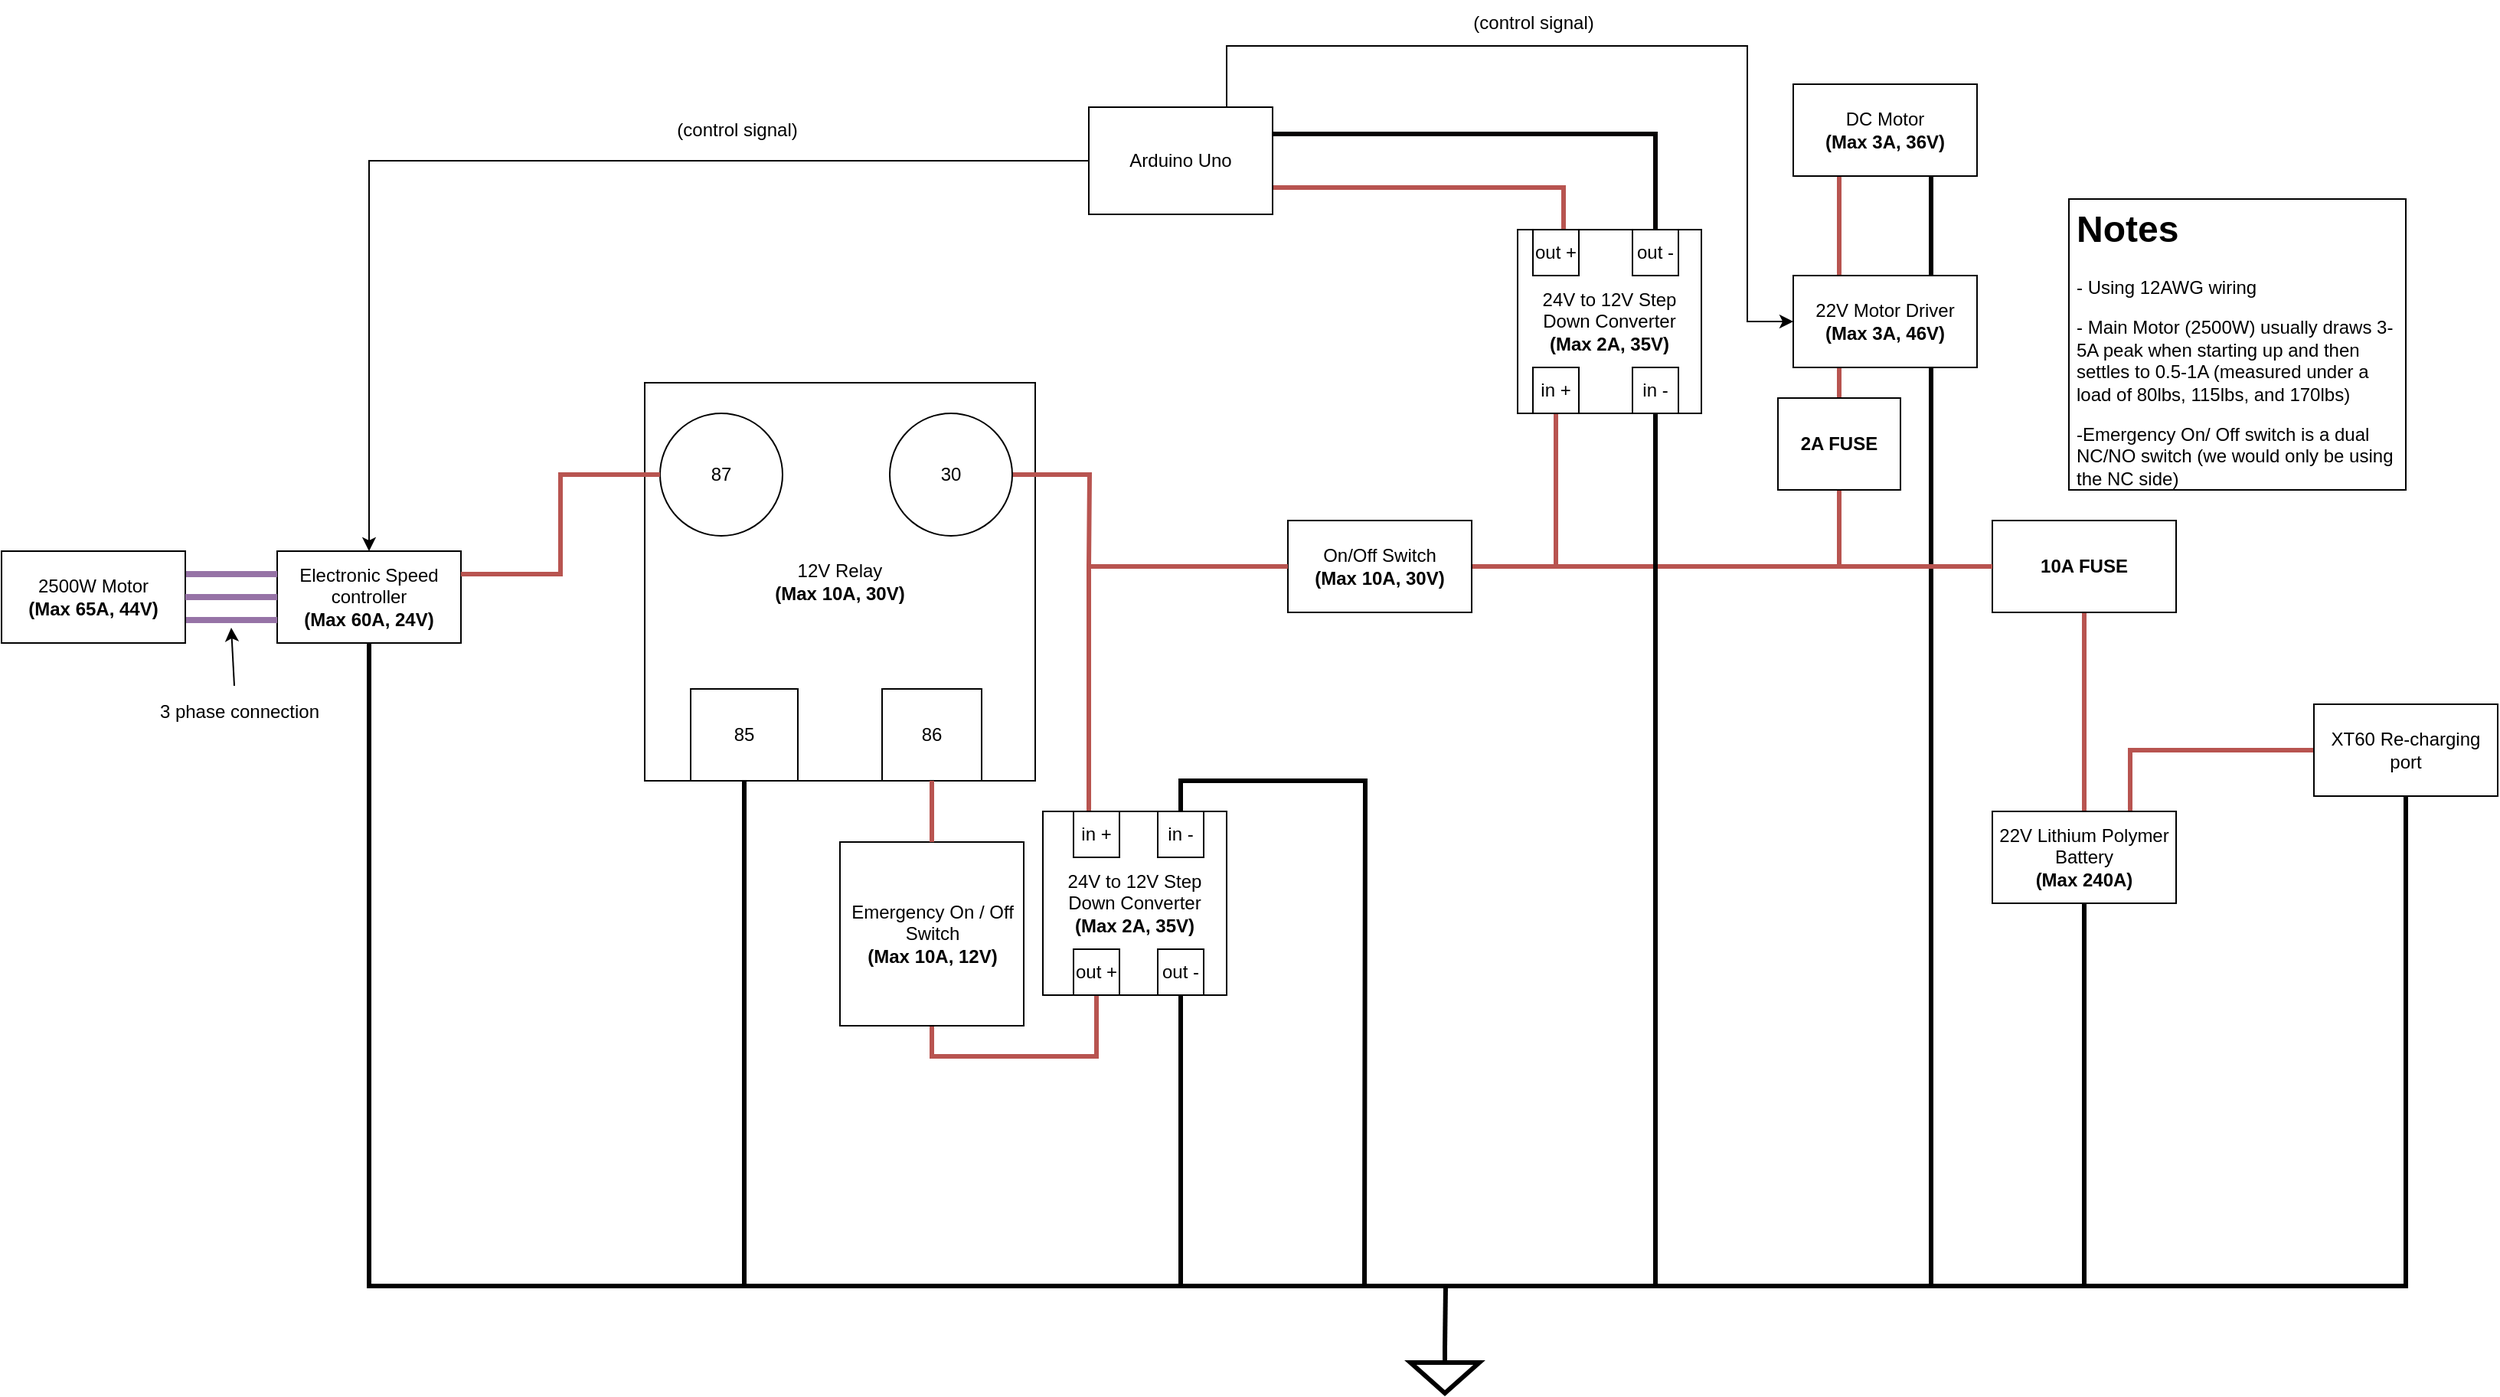 <mxfile version="22.0.5" type="device">
  <diagram name="Page-1" id="3fbxvrk_RLFVue4GyxQX">
    <mxGraphModel dx="2910" dy="1114" grid="1" gridSize="10" guides="1" tooltips="1" connect="1" arrows="1" fold="1" page="1" pageScale="1" pageWidth="850" pageHeight="1100" math="0" shadow="0">
      <root>
        <mxCell id="0" />
        <mxCell id="1" parent="0" />
        <mxCell id="ny4zSlHOkdvyUUWgQqin-47" style="edgeStyle=orthogonalEdgeStyle;rounded=0;orthogonalLoop=1;jettySize=auto;html=1;exitX=0.5;exitY=1;exitDx=0;exitDy=0;entryX=0.5;entryY=1;entryDx=0;entryDy=0;strokeWidth=3;endArrow=none;endFill=0;" edge="1" parent="1" source="cP2Tp3UCwqGxiBzPHSTp-1" target="cP2Tp3UCwqGxiBzPHSTp-18">
          <mxGeometry relative="1" as="geometry">
            <Array as="points">
              <mxPoint x="110" y="900" />
              <mxPoint x="1230" y="900" />
            </Array>
          </mxGeometry>
        </mxCell>
        <mxCell id="cP2Tp3UCwqGxiBzPHSTp-1" value="Electronic Speed controller&lt;br&gt;&lt;b&gt;(Max 60A, 24V)&lt;/b&gt;" style="rounded=0;whiteSpace=wrap;html=1;" parent="1" vertex="1">
          <mxGeometry x="50" y="420" width="120" height="60" as="geometry" />
        </mxCell>
        <mxCell id="cP2Tp3UCwqGxiBzPHSTp-2" value="12V Relay&lt;br&gt;&lt;b&gt;(Max 10A, 30V)&lt;/b&gt;" style="rounded=0;whiteSpace=wrap;html=1;" parent="1" vertex="1">
          <mxGeometry x="290" y="310" width="255" height="260" as="geometry" />
        </mxCell>
        <mxCell id="ny4zSlHOkdvyUUWgQqin-40" style="edgeStyle=orthogonalEdgeStyle;rounded=0;orthogonalLoop=1;jettySize=auto;html=1;exitX=0.5;exitY=1;exitDx=0;exitDy=0;endArrow=none;endFill=0;strokeWidth=3;" edge="1" parent="1" source="cP2Tp3UCwqGxiBzPHSTp-3">
          <mxGeometry relative="1" as="geometry">
            <mxPoint x="355" y="900" as="targetPoint" />
          </mxGeometry>
        </mxCell>
        <mxCell id="cP2Tp3UCwqGxiBzPHSTp-3" value="85" style="rounded=0;whiteSpace=wrap;html=1;" parent="1" vertex="1">
          <mxGeometry x="320" y="510" width="70" height="60" as="geometry" />
        </mxCell>
        <mxCell id="cP2Tp3UCwqGxiBzPHSTp-4" value="86" style="rounded=0;whiteSpace=wrap;html=1;" parent="1" vertex="1">
          <mxGeometry x="445" y="510" width="65" height="60" as="geometry" />
        </mxCell>
        <mxCell id="cP2Tp3UCwqGxiBzPHSTp-5" value="87" style="ellipse;whiteSpace=wrap;html=1;aspect=fixed;" parent="1" vertex="1">
          <mxGeometry x="300" y="330" width="80" height="80" as="geometry" />
        </mxCell>
        <mxCell id="ny4zSlHOkdvyUUWgQqin-41" style="edgeStyle=orthogonalEdgeStyle;rounded=0;orthogonalLoop=1;jettySize=auto;html=1;exitX=1;exitY=0.5;exitDx=0;exitDy=0;endArrow=none;endFill=0;strokeWidth=3;fillColor=#f8cecc;strokeColor=#b85450;" edge="1" parent="1" source="cP2Tp3UCwqGxiBzPHSTp-6">
          <mxGeometry relative="1" as="geometry">
            <mxPoint x="580" y="430" as="targetPoint" />
          </mxGeometry>
        </mxCell>
        <mxCell id="cP2Tp3UCwqGxiBzPHSTp-6" value="30" style="ellipse;whiteSpace=wrap;html=1;aspect=fixed;" parent="1" vertex="1">
          <mxGeometry x="450" y="330" width="80" height="80" as="geometry" />
        </mxCell>
        <mxCell id="ny4zSlHOkdvyUUWgQqin-39" style="edgeStyle=orthogonalEdgeStyle;rounded=0;orthogonalLoop=1;jettySize=auto;html=1;exitX=0.5;exitY=1;exitDx=0;exitDy=0;entryX=0.5;entryY=1;entryDx=0;entryDy=0;endArrow=none;endFill=0;strokeWidth=3;fillColor=#f8cecc;strokeColor=#b85450;" edge="1" parent="1" source="cP2Tp3UCwqGxiBzPHSTp-7" target="ny4zSlHOkdvyUUWgQqin-10">
          <mxGeometry relative="1" as="geometry" />
        </mxCell>
        <mxCell id="cP2Tp3UCwqGxiBzPHSTp-7" value="Emergency On / Off Switch&lt;br&gt;&lt;b&gt;(Max 10A, 12V)&lt;/b&gt;" style="whiteSpace=wrap;html=1;aspect=fixed;" parent="1" vertex="1">
          <mxGeometry x="417.5" y="610" width="120" height="120" as="geometry" />
        </mxCell>
        <mxCell id="cP2Tp3UCwqGxiBzPHSTp-10" value="" style="endArrow=none;html=1;rounded=0;entryX=0;entryY=0.5;entryDx=0;entryDy=0;exitX=1;exitY=0.25;exitDx=0;exitDy=0;strokeWidth=3;fillColor=#f8cecc;strokeColor=#b85450;edgeStyle=orthogonalEdgeStyle;" parent="1" source="cP2Tp3UCwqGxiBzPHSTp-1" target="cP2Tp3UCwqGxiBzPHSTp-5" edge="1">
          <mxGeometry width="50" height="50" relative="1" as="geometry">
            <mxPoint x="195" y="520" as="sourcePoint" />
            <mxPoint x="245" y="470" as="targetPoint" />
          </mxGeometry>
        </mxCell>
        <mxCell id="cP2Tp3UCwqGxiBzPHSTp-12" value="" style="endArrow=none;html=1;rounded=0;exitX=0.5;exitY=0;exitDx=0;exitDy=0;entryX=0.5;entryY=1;entryDx=0;entryDy=0;strokeWidth=3;fillColor=#f8cecc;strokeColor=#b85450;" parent="1" source="cP2Tp3UCwqGxiBzPHSTp-7" target="cP2Tp3UCwqGxiBzPHSTp-4" edge="1">
          <mxGeometry width="50" height="50" relative="1" as="geometry">
            <mxPoint x="400" y="590" as="sourcePoint" />
            <mxPoint x="450" y="540" as="targetPoint" />
          </mxGeometry>
        </mxCell>
        <mxCell id="cP2Tp3UCwqGxiBzPHSTp-16" value="24V to 12V Step Down Converter&lt;br&gt;&lt;b&gt;(Max 2A, 35V)&lt;/b&gt;" style="rounded=0;whiteSpace=wrap;html=1;" parent="1" vertex="1">
          <mxGeometry x="550" y="590" width="120" height="120" as="geometry" />
        </mxCell>
        <mxCell id="ny4zSlHOkdvyUUWgQqin-18" style="edgeStyle=orthogonalEdgeStyle;rounded=0;orthogonalLoop=1;jettySize=auto;html=1;exitX=0.75;exitY=0;exitDx=0;exitDy=0;entryX=0;entryY=0.5;entryDx=0;entryDy=0;strokeWidth=3;endArrow=none;endFill=0;fillColor=#f8cecc;strokeColor=#b85450;" edge="1" parent="1" source="cP2Tp3UCwqGxiBzPHSTp-18" target="ny4zSlHOkdvyUUWgQqin-14">
          <mxGeometry relative="1" as="geometry" />
        </mxCell>
        <mxCell id="ny4zSlHOkdvyUUWgQqin-38" style="edgeStyle=orthogonalEdgeStyle;rounded=0;orthogonalLoop=1;jettySize=auto;html=1;exitX=0.5;exitY=0;exitDx=0;exitDy=0;entryX=0.5;entryY=1;entryDx=0;entryDy=0;strokeWidth=3;fillColor=#f8cecc;strokeColor=#b85450;endArrow=none;endFill=0;" edge="1" parent="1" source="cP2Tp3UCwqGxiBzPHSTp-18" target="ny4zSlHOkdvyUUWgQqin-1">
          <mxGeometry relative="1" as="geometry">
            <Array as="points">
              <mxPoint x="1230" y="460" />
            </Array>
          </mxGeometry>
        </mxCell>
        <mxCell id="cP2Tp3UCwqGxiBzPHSTp-18" value="22V Lithium Polymer&lt;br&gt;Battery&lt;br&gt;&lt;b&gt;(Max 240A)&lt;/b&gt;" style="rounded=0;whiteSpace=wrap;html=1;" parent="1" vertex="1">
          <mxGeometry x="1170" y="590" width="120" height="60" as="geometry" />
        </mxCell>
        <mxCell id="ny4zSlHOkdvyUUWgQqin-54" style="edgeStyle=orthogonalEdgeStyle;rounded=0;orthogonalLoop=1;jettySize=auto;html=1;exitX=1;exitY=0.25;exitDx=0;exitDy=0;entryX=0;entryY=0.25;entryDx=0;entryDy=0;fillColor=#e1d5e7;strokeColor=#9673a6;endArrow=none;endFill=0;strokeWidth=4;" edge="1" parent="1" source="cP2Tp3UCwqGxiBzPHSTp-19" target="cP2Tp3UCwqGxiBzPHSTp-1">
          <mxGeometry relative="1" as="geometry" />
        </mxCell>
        <mxCell id="ny4zSlHOkdvyUUWgQqin-55" style="edgeStyle=orthogonalEdgeStyle;rounded=0;orthogonalLoop=1;jettySize=auto;html=1;exitX=1;exitY=0.75;exitDx=0;exitDy=0;entryX=0;entryY=0.75;entryDx=0;entryDy=0;fillColor=#e1d5e7;strokeColor=#9673a6;endArrow=none;endFill=0;strokeWidth=4;" edge="1" parent="1" source="cP2Tp3UCwqGxiBzPHSTp-19" target="cP2Tp3UCwqGxiBzPHSTp-1">
          <mxGeometry relative="1" as="geometry" />
        </mxCell>
        <mxCell id="cP2Tp3UCwqGxiBzPHSTp-19" value="2500W Motor&lt;br&gt;&lt;b&gt;(Max 65A, 44V)&lt;/b&gt;" style="rounded=0;whiteSpace=wrap;html=1;" parent="1" vertex="1">
          <mxGeometry x="-130" y="420" width="120" height="60" as="geometry" />
        </mxCell>
        <mxCell id="cP2Tp3UCwqGxiBzPHSTp-20" value="" style="endArrow=none;html=1;rounded=0;exitX=1;exitY=0.5;exitDx=0;exitDy=0;entryX=0;entryY=0.5;entryDx=0;entryDy=0;strokeWidth=4;fillColor=#e1d5e7;strokeColor=#9673a6;" parent="1" source="cP2Tp3UCwqGxiBzPHSTp-19" target="cP2Tp3UCwqGxiBzPHSTp-1" edge="1">
          <mxGeometry width="50" height="50" relative="1" as="geometry">
            <mxPoint x="560" y="590" as="sourcePoint" />
            <mxPoint x="610" y="540" as="targetPoint" />
          </mxGeometry>
        </mxCell>
        <mxCell id="cP2Tp3UCwqGxiBzPHSTp-32" style="edgeStyle=orthogonalEdgeStyle;rounded=0;orthogonalLoop=1;jettySize=auto;html=1;exitX=0.25;exitY=0;exitDx=0;exitDy=0;entryX=0.25;entryY=1;entryDx=0;entryDy=0;endArrow=none;endFill=0;strokeWidth=3;fillColor=#f8cecc;strokeColor=#b85450;" parent="1" source="cP2Tp3UCwqGxiBzPHSTp-24" target="cP2Tp3UCwqGxiBzPHSTp-31" edge="1">
          <mxGeometry relative="1" as="geometry" />
        </mxCell>
        <mxCell id="cP2Tp3UCwqGxiBzPHSTp-33" style="edgeStyle=orthogonalEdgeStyle;rounded=0;orthogonalLoop=1;jettySize=auto;html=1;exitX=0.75;exitY=0;exitDx=0;exitDy=0;entryX=0.75;entryY=1;entryDx=0;entryDy=0;endArrow=none;endFill=0;strokeWidth=3;fillColor=#f8cecc;strokeColor=#000000;" parent="1" source="cP2Tp3UCwqGxiBzPHSTp-24" target="cP2Tp3UCwqGxiBzPHSTp-31" edge="1">
          <mxGeometry relative="1" as="geometry" />
        </mxCell>
        <mxCell id="ny4zSlHOkdvyUUWgQqin-44" style="edgeStyle=orthogonalEdgeStyle;rounded=0;orthogonalLoop=1;jettySize=auto;html=1;exitX=0.25;exitY=1;exitDx=0;exitDy=0;entryX=0.5;entryY=0;entryDx=0;entryDy=0;strokeWidth=3;endArrow=none;endFill=0;fillColor=#f8cecc;strokeColor=#b85450;" edge="1" parent="1" source="cP2Tp3UCwqGxiBzPHSTp-24" target="ny4zSlHOkdvyUUWgQqin-3">
          <mxGeometry relative="1" as="geometry" />
        </mxCell>
        <mxCell id="ny4zSlHOkdvyUUWgQqin-46" style="edgeStyle=orthogonalEdgeStyle;rounded=0;orthogonalLoop=1;jettySize=auto;html=1;exitX=0.75;exitY=1;exitDx=0;exitDy=0;strokeWidth=3;endArrow=none;endFill=0;" edge="1" parent="1" source="cP2Tp3UCwqGxiBzPHSTp-24">
          <mxGeometry relative="1" as="geometry">
            <mxPoint x="1130" y="900" as="targetPoint" />
            <Array as="points">
              <mxPoint x="1130" y="470" />
            </Array>
          </mxGeometry>
        </mxCell>
        <mxCell id="cP2Tp3UCwqGxiBzPHSTp-24" value="22V Motor Driver &lt;b&gt;(Max 3A, 46V)&lt;/b&gt;" style="rounded=0;whiteSpace=wrap;html=1;" parent="1" vertex="1">
          <mxGeometry x="1040" y="240" width="120" height="60" as="geometry" />
        </mxCell>
        <mxCell id="cP2Tp3UCwqGxiBzPHSTp-39" style="edgeStyle=orthogonalEdgeStyle;rounded=0;orthogonalLoop=1;jettySize=auto;html=1;exitX=0.25;exitY=0;exitDx=0;exitDy=0;entryX=1;entryY=0.75;entryDx=0;entryDy=0;endArrow=none;endFill=0;fillColor=#f8cecc;strokeColor=#b85450;strokeWidth=3;" parent="1" source="cP2Tp3UCwqGxiBzPHSTp-25" target="cP2Tp3UCwqGxiBzPHSTp-26" edge="1">
          <mxGeometry relative="1" as="geometry" />
        </mxCell>
        <mxCell id="cP2Tp3UCwqGxiBzPHSTp-40" style="edgeStyle=orthogonalEdgeStyle;rounded=0;orthogonalLoop=1;jettySize=auto;html=1;exitX=0.75;exitY=0;exitDx=0;exitDy=0;entryX=1;entryY=0.25;entryDx=0;entryDy=0;endArrow=none;endFill=0;strokeWidth=3;fillColor=#f8cecc;strokeColor=#050302;" parent="1" source="cP2Tp3UCwqGxiBzPHSTp-25" target="cP2Tp3UCwqGxiBzPHSTp-26" edge="1">
          <mxGeometry relative="1" as="geometry" />
        </mxCell>
        <mxCell id="cP2Tp3UCwqGxiBzPHSTp-25" value="9V Voltage Step Down Converter (Max 2A, 35V)" style="rounded=0;whiteSpace=wrap;html=1;" parent="1" vertex="1">
          <mxGeometry x="860" y="240" width="120" height="60" as="geometry" />
        </mxCell>
        <mxCell id="cP2Tp3UCwqGxiBzPHSTp-36" style="edgeStyle=orthogonalEdgeStyle;rounded=0;orthogonalLoop=1;jettySize=auto;html=1;exitX=0.75;exitY=0;exitDx=0;exitDy=0;entryX=0;entryY=0.5;entryDx=0;entryDy=0;" parent="1" source="cP2Tp3UCwqGxiBzPHSTp-26" target="cP2Tp3UCwqGxiBzPHSTp-24" edge="1">
          <mxGeometry relative="1" as="geometry">
            <Array as="points">
              <mxPoint x="670" y="90" />
              <mxPoint x="1010" y="90" />
              <mxPoint x="1010" y="270" />
            </Array>
          </mxGeometry>
        </mxCell>
        <mxCell id="cP2Tp3UCwqGxiBzPHSTp-38" style="edgeStyle=orthogonalEdgeStyle;rounded=0;orthogonalLoop=1;jettySize=auto;html=1;exitX=0;exitY=0.5;exitDx=0;exitDy=0;entryX=0.5;entryY=0;entryDx=0;entryDy=0;" parent="1" source="cP2Tp3UCwqGxiBzPHSTp-26" target="cP2Tp3UCwqGxiBzPHSTp-1" edge="1">
          <mxGeometry relative="1" as="geometry" />
        </mxCell>
        <mxCell id="cP2Tp3UCwqGxiBzPHSTp-26" value="Arduino Uno" style="rounded=0;whiteSpace=wrap;html=1;" parent="1" vertex="1">
          <mxGeometry x="580" y="130" width="120" height="70" as="geometry" />
        </mxCell>
        <mxCell id="cP2Tp3UCwqGxiBzPHSTp-28" value="(control signal)" style="text;html=1;align=center;verticalAlign=middle;resizable=0;points=[];autosize=1;strokeColor=none;fillColor=none;" parent="1" vertex="1">
          <mxGeometry x="300" y="130" width="100" height="30" as="geometry" />
        </mxCell>
        <mxCell id="cP2Tp3UCwqGxiBzPHSTp-31" value="DC Motor&lt;br&gt;&lt;b&gt;(Max 3A, 36V)&lt;/b&gt;" style="rounded=0;whiteSpace=wrap;html=1;" parent="1" vertex="1">
          <mxGeometry x="1040" y="115" width="120" height="60" as="geometry" />
        </mxCell>
        <mxCell id="cP2Tp3UCwqGxiBzPHSTp-37" value="(control signal)" style="text;html=1;align=center;verticalAlign=middle;resizable=0;points=[];autosize=1;strokeColor=none;fillColor=none;" parent="1" vertex="1">
          <mxGeometry x="820" y="60" width="100" height="30" as="geometry" />
        </mxCell>
        <mxCell id="ny4zSlHOkdvyUUWgQqin-1" value="&lt;b&gt;10A FUSE&lt;/b&gt;" style="rounded=0;whiteSpace=wrap;html=1;" vertex="1" parent="1">
          <mxGeometry x="1170" y="400" width="120" height="60" as="geometry" />
        </mxCell>
        <mxCell id="ny4zSlHOkdvyUUWgQqin-36" style="edgeStyle=orthogonalEdgeStyle;rounded=0;orthogonalLoop=1;jettySize=auto;html=1;exitX=1;exitY=0.5;exitDx=0;exitDy=0;entryX=0;entryY=0.5;entryDx=0;entryDy=0;endArrow=none;endFill=0;fillColor=#f8cecc;strokeColor=#b85450;strokeWidth=3;" edge="1" parent="1" source="ny4zSlHOkdvyUUWgQqin-2" target="ny4zSlHOkdvyUUWgQqin-1">
          <mxGeometry relative="1" as="geometry">
            <Array as="points">
              <mxPoint x="1150" y="430" />
              <mxPoint x="1150" y="430" />
            </Array>
          </mxGeometry>
        </mxCell>
        <mxCell id="ny4zSlHOkdvyUUWgQqin-2" value="On/Off Switch&lt;br&gt;&lt;b&gt;(Max 10A, 30V)&lt;/b&gt;" style="rounded=0;whiteSpace=wrap;html=1;" vertex="1" parent="1">
          <mxGeometry x="710" y="400" width="120" height="60" as="geometry" />
        </mxCell>
        <mxCell id="ny4zSlHOkdvyUUWgQqin-45" style="edgeStyle=orthogonalEdgeStyle;rounded=0;orthogonalLoop=1;jettySize=auto;html=1;exitX=0.5;exitY=1;exitDx=0;exitDy=0;endArrow=none;endFill=0;fillColor=#f8cecc;strokeColor=#b85450;strokeWidth=3;" edge="1" parent="1" source="ny4zSlHOkdvyUUWgQqin-3">
          <mxGeometry relative="1" as="geometry">
            <mxPoint x="1070" y="430" as="targetPoint" />
          </mxGeometry>
        </mxCell>
        <mxCell id="ny4zSlHOkdvyUUWgQqin-3" value="&lt;b&gt;2A FUSE&lt;/b&gt;" style="rounded=0;whiteSpace=wrap;html=1;" vertex="1" parent="1">
          <mxGeometry x="1030" y="320" width="80" height="60" as="geometry" />
        </mxCell>
        <mxCell id="ny4zSlHOkdvyUUWgQqin-35" style="edgeStyle=orthogonalEdgeStyle;rounded=0;orthogonalLoop=1;jettySize=auto;html=1;exitX=0.5;exitY=0;exitDx=0;exitDy=0;entryX=0;entryY=0.5;entryDx=0;entryDy=0;strokeWidth=3;endArrow=none;endFill=0;fillColor=#f8cecc;strokeColor=#b85450;" edge="1" parent="1" source="ny4zSlHOkdvyUUWgQqin-7" target="ny4zSlHOkdvyUUWgQqin-2">
          <mxGeometry relative="1" as="geometry">
            <Array as="points">
              <mxPoint x="585" y="605" />
              <mxPoint x="580" y="605" />
              <mxPoint x="580" y="430" />
            </Array>
          </mxGeometry>
        </mxCell>
        <mxCell id="ny4zSlHOkdvyUUWgQqin-7" value="in +" style="whiteSpace=wrap;html=1;aspect=fixed;" vertex="1" parent="1">
          <mxGeometry x="570" y="590" width="30" height="30" as="geometry" />
        </mxCell>
        <mxCell id="ny4zSlHOkdvyUUWgQqin-34" style="edgeStyle=orthogonalEdgeStyle;rounded=0;orthogonalLoop=1;jettySize=auto;html=1;exitX=0.5;exitY=0;exitDx=0;exitDy=0;endArrow=none;endFill=0;strokeWidth=3;" edge="1" parent="1" source="ny4zSlHOkdvyUUWgQqin-8">
          <mxGeometry relative="1" as="geometry">
            <mxPoint x="760" y="900" as="targetPoint" />
          </mxGeometry>
        </mxCell>
        <mxCell id="ny4zSlHOkdvyUUWgQqin-8" value="in -" style="whiteSpace=wrap;html=1;aspect=fixed;" vertex="1" parent="1">
          <mxGeometry x="625" y="590" width="30" height="30" as="geometry" />
        </mxCell>
        <mxCell id="ny4zSlHOkdvyUUWgQqin-10" value="out&amp;nbsp;+" style="whiteSpace=wrap;html=1;aspect=fixed;" vertex="1" parent="1">
          <mxGeometry x="570" y="680" width="30" height="30" as="geometry" />
        </mxCell>
        <mxCell id="ny4zSlHOkdvyUUWgQqin-33" style="edgeStyle=orthogonalEdgeStyle;rounded=0;orthogonalLoop=1;jettySize=auto;html=1;exitX=0.5;exitY=1;exitDx=0;exitDy=0;endArrow=none;endFill=0;strokeWidth=3;" edge="1" parent="1" source="ny4zSlHOkdvyUUWgQqin-11">
          <mxGeometry relative="1" as="geometry">
            <mxPoint x="640" y="900" as="targetPoint" />
          </mxGeometry>
        </mxCell>
        <mxCell id="ny4zSlHOkdvyUUWgQqin-11" value="out -" style="whiteSpace=wrap;html=1;aspect=fixed;" vertex="1" parent="1">
          <mxGeometry x="625" y="680" width="30" height="30" as="geometry" />
        </mxCell>
        <mxCell id="ny4zSlHOkdvyUUWgQqin-48" style="edgeStyle=orthogonalEdgeStyle;rounded=0;orthogonalLoop=1;jettySize=auto;html=1;exitX=0.5;exitY=1;exitDx=0;exitDy=0;endArrow=none;endFill=0;strokeWidth=3;" edge="1" parent="1" source="ny4zSlHOkdvyUUWgQqin-14">
          <mxGeometry relative="1" as="geometry">
            <mxPoint x="1230" y="900" as="targetPoint" />
            <Array as="points">
              <mxPoint x="1440" y="900" />
            </Array>
          </mxGeometry>
        </mxCell>
        <mxCell id="ny4zSlHOkdvyUUWgQqin-14" value="XT60 Re-charging port" style="rounded=0;whiteSpace=wrap;html=1;" vertex="1" parent="1">
          <mxGeometry x="1380" y="520" width="120" height="60" as="geometry" />
        </mxCell>
        <mxCell id="ny4zSlHOkdvyUUWgQqin-25" value="24V to 12V Step Down Converter&lt;br&gt;&lt;b&gt;(Max 2A, 35V)&lt;/b&gt;" style="rounded=0;whiteSpace=wrap;html=1;" vertex="1" parent="1">
          <mxGeometry x="860" y="210" width="120" height="120" as="geometry" />
        </mxCell>
        <mxCell id="ny4zSlHOkdvyUUWgQqin-26" value="out +" style="whiteSpace=wrap;html=1;aspect=fixed;" vertex="1" parent="1">
          <mxGeometry x="870" y="210" width="30" height="30" as="geometry" />
        </mxCell>
        <mxCell id="ny4zSlHOkdvyUUWgQqin-27" value="out -" style="whiteSpace=wrap;html=1;aspect=fixed;" vertex="1" parent="1">
          <mxGeometry x="935" y="210" width="30" height="30" as="geometry" />
        </mxCell>
        <mxCell id="ny4zSlHOkdvyUUWgQqin-42" style="edgeStyle=orthogonalEdgeStyle;rounded=0;orthogonalLoop=1;jettySize=auto;html=1;exitX=0.5;exitY=1;exitDx=0;exitDy=0;entryX=0;entryY=0.5;entryDx=0;entryDy=0;endArrow=none;endFill=0;strokeWidth=3;fillColor=#f8cecc;strokeColor=#b85450;" edge="1" parent="1" source="ny4zSlHOkdvyUUWgQqin-28" target="ny4zSlHOkdvyUUWgQqin-1">
          <mxGeometry relative="1" as="geometry" />
        </mxCell>
        <mxCell id="ny4zSlHOkdvyUUWgQqin-28" value="in +" style="whiteSpace=wrap;html=1;aspect=fixed;" vertex="1" parent="1">
          <mxGeometry x="870" y="300" width="30" height="30" as="geometry" />
        </mxCell>
        <mxCell id="ny4zSlHOkdvyUUWgQqin-43" style="edgeStyle=orthogonalEdgeStyle;rounded=0;orthogonalLoop=1;jettySize=auto;html=1;exitX=0.5;exitY=1;exitDx=0;exitDy=0;endArrow=none;endFill=0;strokeWidth=3;" edge="1" parent="1" source="ny4zSlHOkdvyUUWgQqin-29">
          <mxGeometry relative="1" as="geometry">
            <mxPoint x="950" y="900" as="targetPoint" />
            <Array as="points">
              <mxPoint x="950" y="510" />
              <mxPoint x="950" y="510" />
            </Array>
          </mxGeometry>
        </mxCell>
        <mxCell id="ny4zSlHOkdvyUUWgQqin-29" value="in -" style="whiteSpace=wrap;html=1;aspect=fixed;" vertex="1" parent="1">
          <mxGeometry x="935" y="300" width="30" height="30" as="geometry" />
        </mxCell>
        <mxCell id="ny4zSlHOkdvyUUWgQqin-49" value="" style="pointerEvents=1;verticalLabelPosition=bottom;shadow=0;dashed=0;align=center;html=1;verticalAlign=top;shape=mxgraph.electrical.signal_sources.signal_ground;strokeWidth=3;" vertex="1" parent="1">
          <mxGeometry x="790" y="940" width="45" height="30" as="geometry" />
        </mxCell>
        <mxCell id="ny4zSlHOkdvyUUWgQqin-50" value="" style="endArrow=none;html=1;rounded=0;exitX=0.5;exitY=0;exitDx=0;exitDy=0;exitPerimeter=0;strokeWidth=3;" edge="1" parent="1" source="ny4zSlHOkdvyUUWgQqin-49">
          <mxGeometry width="50" height="50" relative="1" as="geometry">
            <mxPoint x="770" y="490" as="sourcePoint" />
            <mxPoint x="813" y="900" as="targetPoint" />
          </mxGeometry>
        </mxCell>
        <mxCell id="ny4zSlHOkdvyUUWgQqin-52" value="&lt;h1&gt;Notes&lt;/h1&gt;&lt;p&gt;- Using 12AWG wiring&lt;/p&gt;&lt;p&gt;- Main Motor (2500W) usually draws 3-5A peak when starting up and then settles to 0.5-1A (measured under a load of 80lbs, 115lbs, and 170lbs)&lt;/p&gt;&lt;p&gt;-Emergency On/ Off switch is a dual NC/NO switch (we would only be using the NC side)&lt;/p&gt;" style="text;html=1;strokeColor=default;fillColor=none;spacing=5;spacingTop=-20;whiteSpace=wrap;overflow=hidden;rounded=0;" vertex="1" parent="1">
          <mxGeometry x="1220" y="190" width="220" height="190" as="geometry" />
        </mxCell>
        <mxCell id="ny4zSlHOkdvyUUWgQqin-57" value="3 phase connection" style="text;html=1;align=center;verticalAlign=middle;resizable=0;points=[];autosize=1;strokeColor=none;fillColor=none;" vertex="1" parent="1">
          <mxGeometry x="-40" y="510" width="130" height="30" as="geometry" />
        </mxCell>
        <mxCell id="ny4zSlHOkdvyUUWgQqin-58" value="" style="endArrow=classic;html=1;rounded=0;exitX=0.477;exitY=-0.067;exitDx=0;exitDy=0;exitPerimeter=0;" edge="1" parent="1" source="ny4zSlHOkdvyUUWgQqin-57">
          <mxGeometry width="50" height="50" relative="1" as="geometry">
            <mxPoint x="630" y="480" as="sourcePoint" />
            <mxPoint x="20" y="470" as="targetPoint" />
          </mxGeometry>
        </mxCell>
      </root>
    </mxGraphModel>
  </diagram>
</mxfile>
